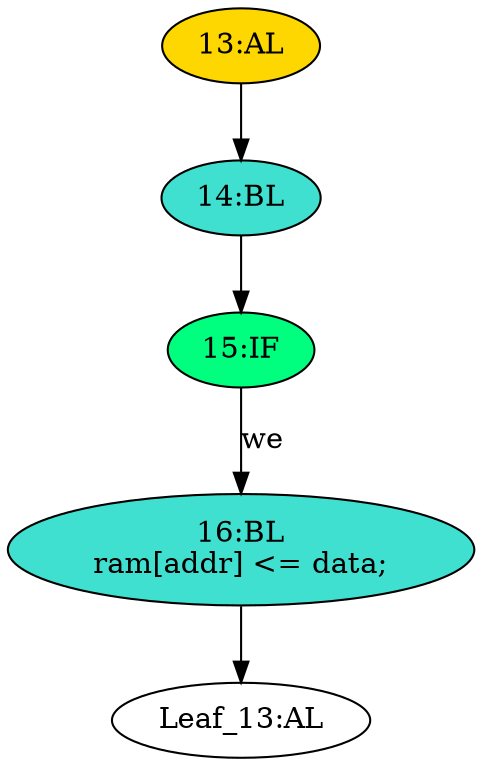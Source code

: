 strict digraph "" {
	node [label="\N"];
	"15:IF"	[ast="<pyverilog.vparser.ast.IfStatement object at 0x7f09aecef2d0>",
		fillcolor=springgreen,
		label="15:IF",
		statements="[]",
		style=filled,
		typ=IfStatement];
	"16:BL"	[ast="<pyverilog.vparser.ast.Block object at 0x7f09aecef5d0>",
		fillcolor=turquoise,
		label="16:BL
ram[addr] <= data;",
		statements="[<pyverilog.vparser.ast.NonblockingSubstitution object at 0x7f09aecef610>]",
		style=filled,
		typ=Block];
	"15:IF" -> "16:BL"	[cond="['we']",
		label=we,
		lineno=15];
	"13:AL"	[ast="<pyverilog.vparser.ast.Always object at 0x7f09aecef890>",
		clk_sens=True,
		fillcolor=gold,
		label="13:AL",
		sens="['clk']",
		statements="[]",
		style=filled,
		typ=Always,
		use_var="['we', 'data']"];
	"14:BL"	[ast="<pyverilog.vparser.ast.Block object at 0x7f09aecef850>",
		fillcolor=turquoise,
		label="14:BL",
		statements="[]",
		style=filled,
		typ=Block];
	"13:AL" -> "14:BL"	[cond="[]",
		lineno=None];
	"Leaf_13:AL"	[def_var="['ram']",
		label="Leaf_13:AL"];
	"14:BL" -> "15:IF"	[cond="[]",
		lineno=None];
	"16:BL" -> "Leaf_13:AL"	[cond="[]",
		lineno=None];
}

